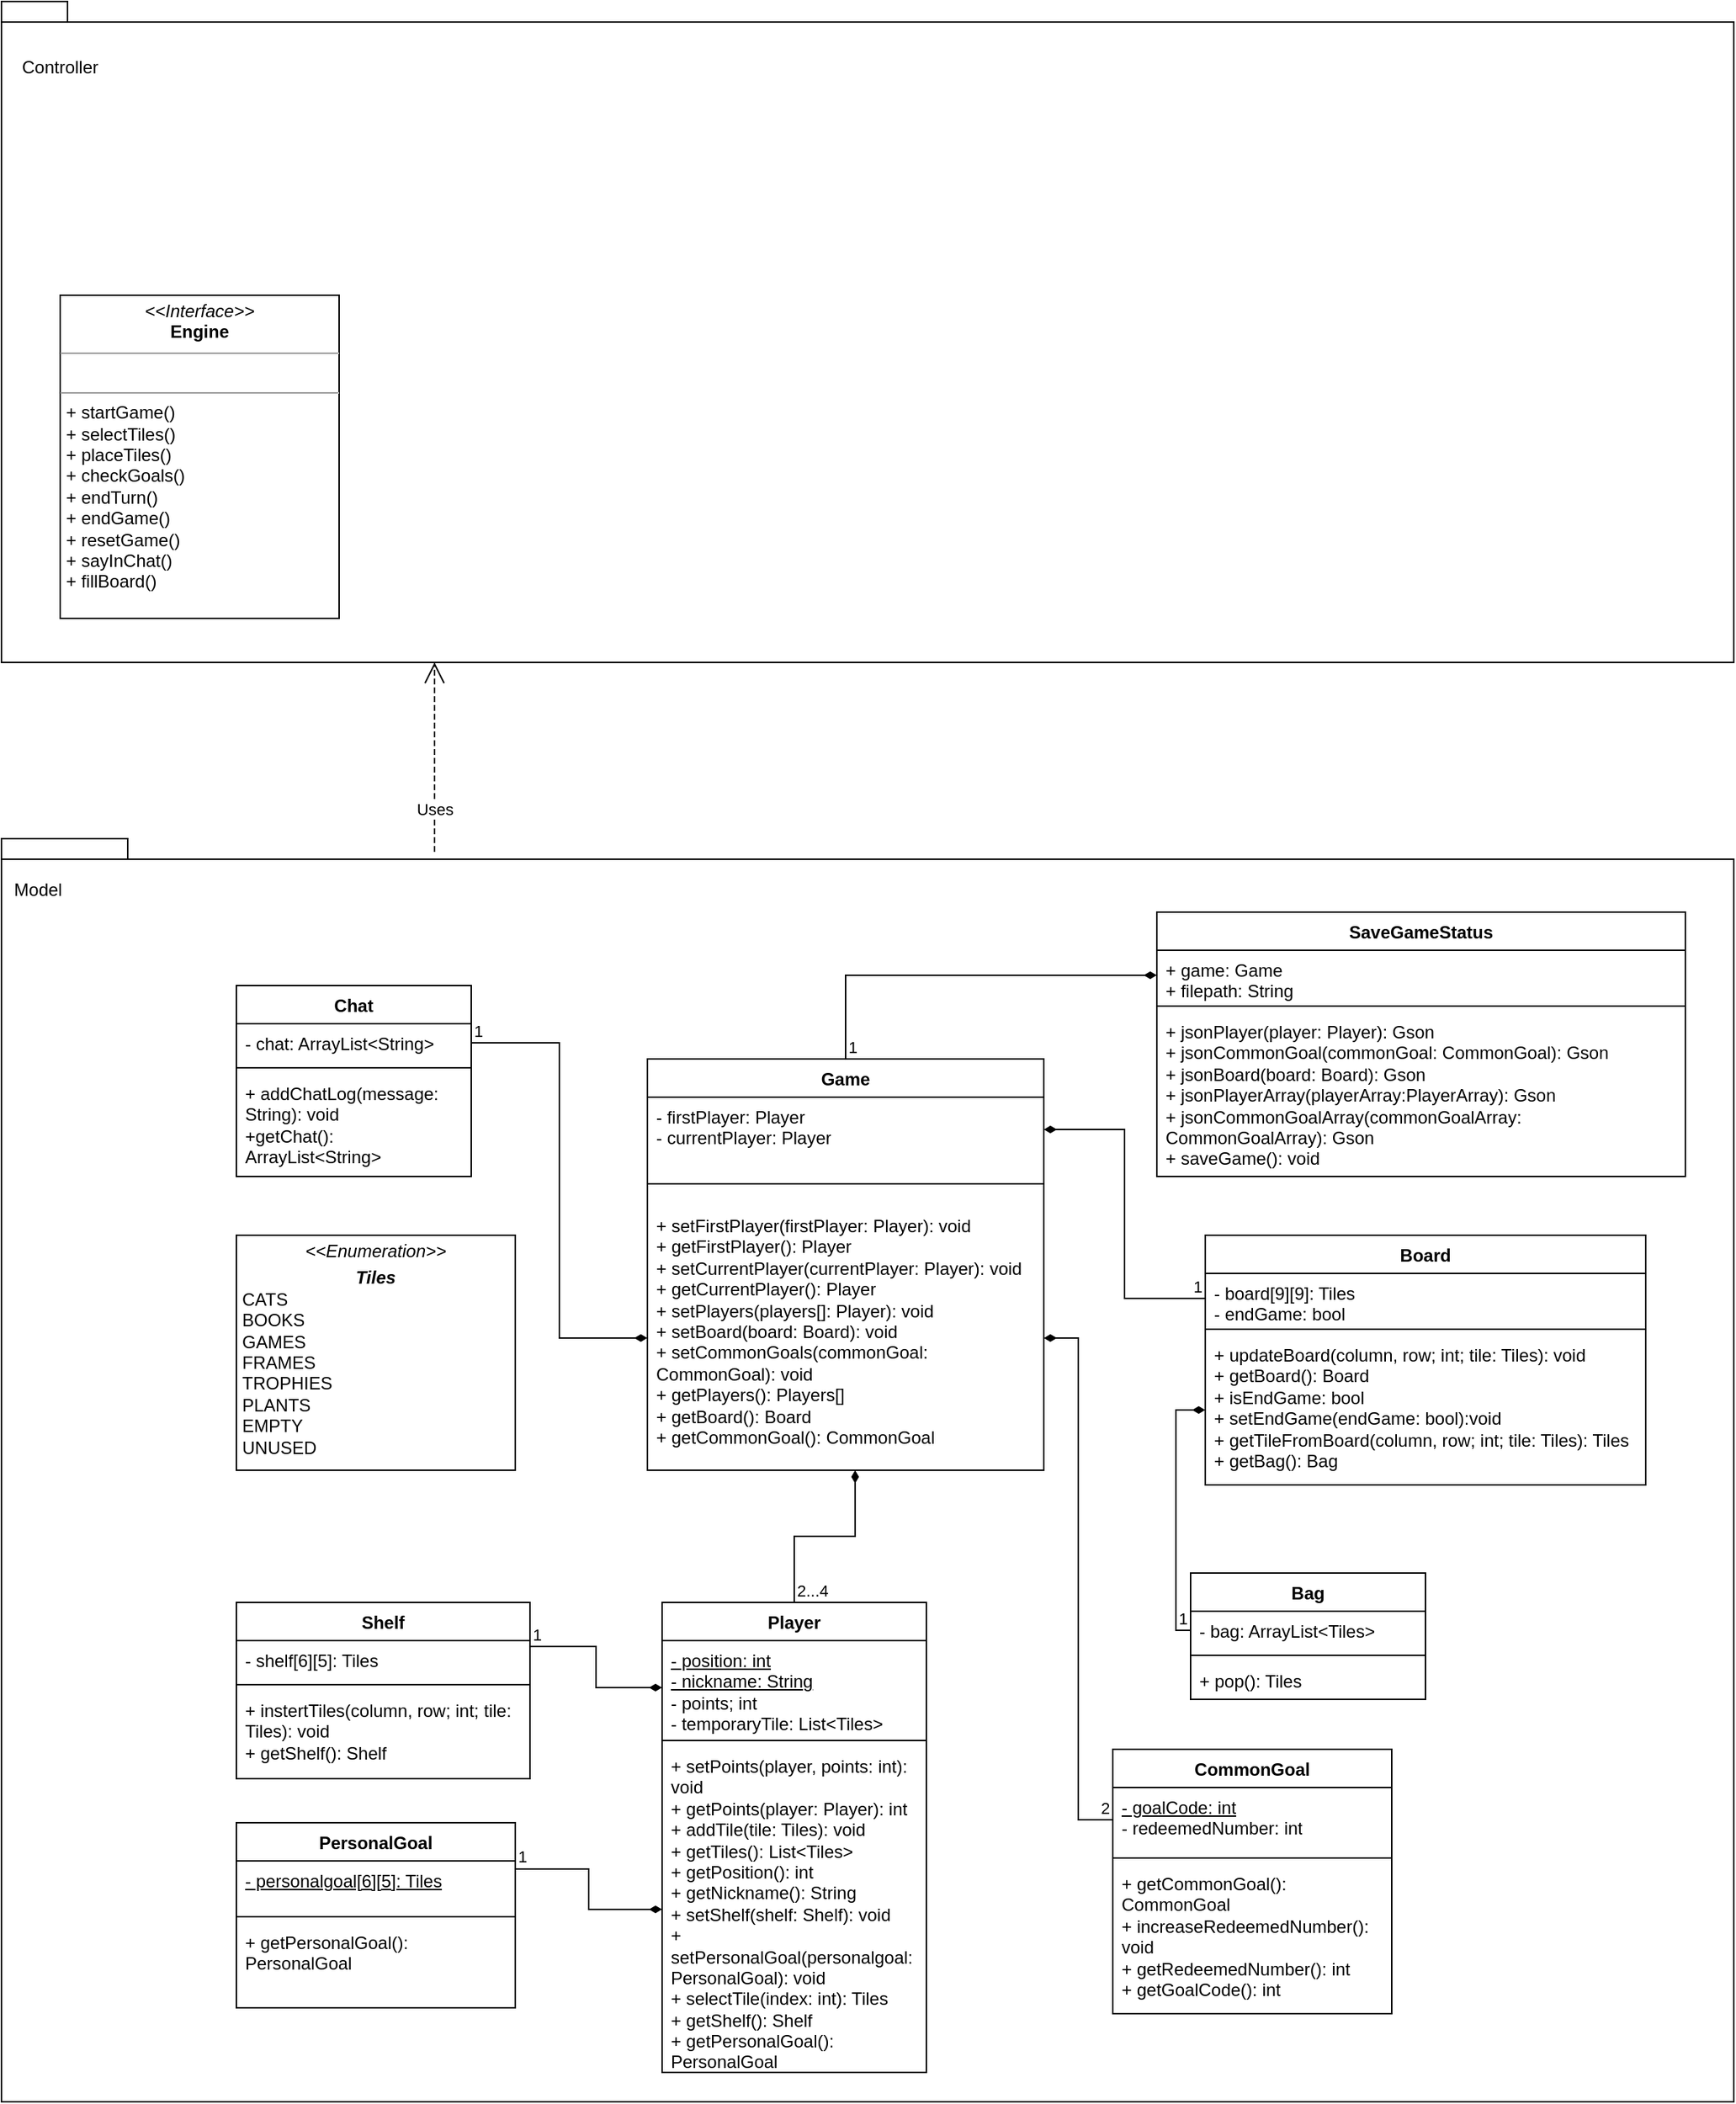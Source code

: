 <mxfile version="21.0.8" type="github">
  <diagram name="Pagina-1" id="WcSLOMXtGoO5Kwd3MJ1G">
    <mxGraphModel dx="1932" dy="1791" grid="1" gridSize="10" guides="1" tooltips="1" connect="1" arrows="1" fold="1" page="1" pageScale="1" pageWidth="827" pageHeight="1169" math="0" shadow="0">
      <root>
        <mxCell id="0" />
        <mxCell id="1" parent="0" />
        <mxCell id="EzJUuA46leq047YBjK1z-1" value="" style="shape=folder;fontStyle=1;spacingTop=10;tabWidth=40;tabHeight=14;tabPosition=left;html=1;whiteSpace=wrap;fillColor=none;" parent="1" vertex="1">
          <mxGeometry x="-120" y="-220" width="1180" height="860" as="geometry" />
        </mxCell>
        <mxCell id="Mxky3zlpcd0uLPRcEJlR-1" value="Game" style="swimlane;fontStyle=1;align=center;verticalAlign=top;childLayout=stackLayout;horizontal=1;startSize=26;horizontalStack=0;resizeParent=1;resizeParentMax=0;resizeLast=0;collapsible=1;marginBottom=0;whiteSpace=wrap;html=1;" parent="1" vertex="1">
          <mxGeometry x="320" y="-70" width="270" height="280" as="geometry">
            <mxRectangle x="330" y="50" width="80" height="30" as="alternateBounds" />
          </mxGeometry>
        </mxCell>
        <mxCell id="Mxky3zlpcd0uLPRcEJlR-2" value="- firstPlayer: Player&lt;br&gt;- currentPlayer: Player" style="text;strokeColor=none;fillColor=none;align=left;verticalAlign=top;spacingLeft=4;spacingRight=4;overflow=hidden;rotatable=0;points=[[0,0.5],[1,0.5]];portConstraint=eastwest;whiteSpace=wrap;html=1;" parent="Mxky3zlpcd0uLPRcEJlR-1" vertex="1">
          <mxGeometry y="26" width="270" height="44" as="geometry" />
        </mxCell>
        <mxCell id="Mxky3zlpcd0uLPRcEJlR-3" value="" style="line;strokeWidth=1;fillColor=none;align=left;verticalAlign=middle;spacingTop=-1;spacingLeft=3;spacingRight=3;rotatable=0;labelPosition=right;points=[];portConstraint=eastwest;strokeColor=inherit;" parent="Mxky3zlpcd0uLPRcEJlR-1" vertex="1">
          <mxGeometry y="70" width="270" height="30" as="geometry" />
        </mxCell>
        <mxCell id="Mxky3zlpcd0uLPRcEJlR-4" value="+ setFirstPlayer(firstPlayer: Player): void&lt;br style=&quot;border-color: var(--border-color);&quot;&gt;+ getFirstPlayer(): Player&lt;br&gt;+ setCurrentPlayer(currentPlayer: Player): void&lt;br style=&quot;border-color: var(--border-color);&quot;&gt;+ getCurrentPlayer(): Player&lt;br&gt;+ setPlayers(players[]: Player): void&lt;br&gt;+ setBoard(board: Board): void&lt;br&gt;+ setCommonGoals(commonGoal: CommonGoal): void&lt;br&gt;+ getPlayers(): Players[]&lt;br&gt;+ getBoard(): Board&lt;br&gt;+ getCommonGoal(): CommonGoal" style="text;strokeColor=none;fillColor=none;align=left;verticalAlign=top;spacingLeft=4;spacingRight=4;overflow=hidden;rotatable=0;points=[[0,0.5],[1,0.5]];portConstraint=eastwest;whiteSpace=wrap;html=1;" parent="Mxky3zlpcd0uLPRcEJlR-1" vertex="1">
          <mxGeometry y="100" width="270" height="180" as="geometry" />
        </mxCell>
        <mxCell id="Mxky3zlpcd0uLPRcEJlR-6" value="Board" style="swimlane;fontStyle=1;align=center;verticalAlign=top;childLayout=stackLayout;horizontal=1;startSize=26;horizontalStack=0;resizeParent=1;resizeParentMax=0;resizeLast=0;collapsible=1;marginBottom=0;whiteSpace=wrap;html=1;" parent="1" vertex="1">
          <mxGeometry x="700" y="50" width="300" height="170" as="geometry" />
        </mxCell>
        <mxCell id="Mxky3zlpcd0uLPRcEJlR-7" value="- board[9][9]: Tiles&lt;br&gt;- endGame: bool" style="text;strokeColor=none;fillColor=none;align=left;verticalAlign=top;spacingLeft=4;spacingRight=4;overflow=hidden;rotatable=0;points=[[0,0.5],[1,0.5]];portConstraint=eastwest;whiteSpace=wrap;html=1;" parent="Mxky3zlpcd0uLPRcEJlR-6" vertex="1">
          <mxGeometry y="26" width="300" height="34" as="geometry" />
        </mxCell>
        <mxCell id="Mxky3zlpcd0uLPRcEJlR-8" value="" style="line;strokeWidth=1;fillColor=none;align=left;verticalAlign=middle;spacingTop=-1;spacingLeft=3;spacingRight=3;rotatable=0;labelPosition=right;points=[];portConstraint=eastwest;strokeColor=inherit;" parent="Mxky3zlpcd0uLPRcEJlR-6" vertex="1">
          <mxGeometry y="60" width="300" height="8" as="geometry" />
        </mxCell>
        <mxCell id="Mxky3zlpcd0uLPRcEJlR-9" value="+ updateBoard(column, row; int; tile: Tiles): void&lt;br style=&quot;border-color: var(--border-color);&quot;&gt;+ getBoard(): Board&lt;br&gt;+ isEndGame: bool&lt;br&gt;+ setEndGame(endGame: bool):void&lt;br&gt;+ getTileFromBoard(column, row; int; tile: Tiles): Tiles&lt;br&gt;+ getBag(): Bag" style="text;strokeColor=none;fillColor=none;align=left;verticalAlign=top;spacingLeft=4;spacingRight=4;overflow=hidden;rotatable=0;points=[[0,0.5],[1,0.5]];portConstraint=eastwest;whiteSpace=wrap;html=1;" parent="Mxky3zlpcd0uLPRcEJlR-6" vertex="1">
          <mxGeometry y="68" width="300" height="102" as="geometry" />
        </mxCell>
        <mxCell id="Mxky3zlpcd0uLPRcEJlR-15" value="" style="endArrow=diamondThin;endFill=1;html=1;edgeStyle=orthogonalEdgeStyle;align=left;verticalAlign=top;rounded=0;exitX=0;exitY=0.5;exitDx=0;exitDy=0;entryX=1;entryY=0.5;entryDx=0;entryDy=0;" parent="1" source="Mxky3zlpcd0uLPRcEJlR-7" target="Mxky3zlpcd0uLPRcEJlR-2" edge="1">
          <mxGeometry x="-0.059" y="-5" relative="1" as="geometry">
            <mxPoint x="460" y="110" as="sourcePoint" />
            <mxPoint x="620" y="110" as="targetPoint" />
            <mxPoint as="offset" />
          </mxGeometry>
        </mxCell>
        <mxCell id="Mxky3zlpcd0uLPRcEJlR-16" value="1" style="edgeLabel;resizable=0;html=1;align=left;verticalAlign=bottom;" parent="Mxky3zlpcd0uLPRcEJlR-15" connectable="0" vertex="1">
          <mxGeometry x="-1" relative="1" as="geometry">
            <mxPoint x="-10" as="offset" />
          </mxGeometry>
        </mxCell>
        <mxCell id="Mxky3zlpcd0uLPRcEJlR-18" value="Shelf" style="swimlane;fontStyle=1;align=center;verticalAlign=top;childLayout=stackLayout;horizontal=1;startSize=26;horizontalStack=0;resizeParent=1;resizeParentMax=0;resizeLast=0;collapsible=1;marginBottom=0;whiteSpace=wrap;html=1;" parent="1" vertex="1">
          <mxGeometry x="40" y="300" width="200" height="120" as="geometry" />
        </mxCell>
        <mxCell id="Mxky3zlpcd0uLPRcEJlR-19" value="- shelf[6][5]: Tiles" style="text;strokeColor=none;fillColor=none;align=left;verticalAlign=top;spacingLeft=4;spacingRight=4;overflow=hidden;rotatable=0;points=[[0,0.5],[1,0.5]];portConstraint=eastwest;whiteSpace=wrap;html=1;" parent="Mxky3zlpcd0uLPRcEJlR-18" vertex="1">
          <mxGeometry y="26" width="200" height="26" as="geometry" />
        </mxCell>
        <mxCell id="Mxky3zlpcd0uLPRcEJlR-20" value="" style="line;strokeWidth=1;fillColor=none;align=left;verticalAlign=middle;spacingTop=-1;spacingLeft=3;spacingRight=3;rotatable=0;labelPosition=right;points=[];portConstraint=eastwest;strokeColor=inherit;" parent="Mxky3zlpcd0uLPRcEJlR-18" vertex="1">
          <mxGeometry y="52" width="200" height="8" as="geometry" />
        </mxCell>
        <mxCell id="Mxky3zlpcd0uLPRcEJlR-21" value="+ instertTiles(column, row; int; tile: Tiles): void&lt;br style=&quot;border-color: var(--border-color);&quot;&gt;+ getShelf(): Shelf" style="text;strokeColor=none;fillColor=none;align=left;verticalAlign=top;spacingLeft=4;spacingRight=4;overflow=hidden;rotatable=0;points=[[0,0.5],[1,0.5]];portConstraint=eastwest;whiteSpace=wrap;html=1;" parent="Mxky3zlpcd0uLPRcEJlR-18" vertex="1">
          <mxGeometry y="60" width="200" height="60" as="geometry" />
        </mxCell>
        <mxCell id="Mxky3zlpcd0uLPRcEJlR-22" value="" style="endArrow=diamondThin;endFill=1;html=1;edgeStyle=orthogonalEdgeStyle;align=left;verticalAlign=top;rounded=0;exitX=1;exitY=0.25;exitDx=0;exitDy=0;entryX=0;entryY=0.5;entryDx=0;entryDy=0;" parent="1" source="Mxky3zlpcd0uLPRcEJlR-18" target="Mxky3zlpcd0uLPRcEJlR-39" edge="1">
          <mxGeometry x="-1" relative="1" as="geometry">
            <mxPoint x="390" y="280" as="sourcePoint" />
            <mxPoint x="550" y="280" as="targetPoint" />
          </mxGeometry>
        </mxCell>
        <mxCell id="Mxky3zlpcd0uLPRcEJlR-23" value="1" style="edgeLabel;resizable=0;html=1;align=left;verticalAlign=bottom;" parent="Mxky3zlpcd0uLPRcEJlR-22" connectable="0" vertex="1">
          <mxGeometry x="-1" relative="1" as="geometry" />
        </mxCell>
        <mxCell id="Mxky3zlpcd0uLPRcEJlR-24" value="PersonalGoal" style="swimlane;fontStyle=1;align=center;verticalAlign=top;childLayout=stackLayout;horizontal=1;startSize=26;horizontalStack=0;resizeParent=1;resizeParentMax=0;resizeLast=0;collapsible=1;marginBottom=0;whiteSpace=wrap;html=1;" parent="1" vertex="1">
          <mxGeometry x="40" y="450" width="190" height="126" as="geometry" />
        </mxCell>
        <mxCell id="Mxky3zlpcd0uLPRcEJlR-25" value="&lt;u&gt;- personalgoal[6][5]: Tiles&lt;br&gt;&lt;/u&gt;" style="text;strokeColor=none;fillColor=none;align=left;verticalAlign=top;spacingLeft=4;spacingRight=4;overflow=hidden;rotatable=0;points=[[0,0.5],[1,0.5]];portConstraint=eastwest;whiteSpace=wrap;html=1;" parent="Mxky3zlpcd0uLPRcEJlR-24" vertex="1">
          <mxGeometry y="26" width="190" height="34" as="geometry" />
        </mxCell>
        <mxCell id="Mxky3zlpcd0uLPRcEJlR-26" value="" style="line;strokeWidth=1;fillColor=none;align=left;verticalAlign=middle;spacingTop=-1;spacingLeft=3;spacingRight=3;rotatable=0;labelPosition=right;points=[];portConstraint=eastwest;strokeColor=inherit;" parent="Mxky3zlpcd0uLPRcEJlR-24" vertex="1">
          <mxGeometry y="60" width="190" height="8" as="geometry" />
        </mxCell>
        <mxCell id="Mxky3zlpcd0uLPRcEJlR-27" value="+ getPersonalGoal(): PersonalGoal" style="text;strokeColor=none;fillColor=none;align=left;verticalAlign=top;spacingLeft=4;spacingRight=4;overflow=hidden;rotatable=0;points=[[0,0.5],[1,0.5]];portConstraint=eastwest;whiteSpace=wrap;html=1;" parent="Mxky3zlpcd0uLPRcEJlR-24" vertex="1">
          <mxGeometry y="68" width="190" height="58" as="geometry" />
        </mxCell>
        <mxCell id="Mxky3zlpcd0uLPRcEJlR-29" value="" style="endArrow=diamondThin;endFill=1;html=1;edgeStyle=orthogonalEdgeStyle;align=left;verticalAlign=top;rounded=0;exitX=1;exitY=0.25;exitDx=0;exitDy=0;entryX=0;entryY=0.5;entryDx=0;entryDy=0;" parent="1" source="Mxky3zlpcd0uLPRcEJlR-24" target="Mxky3zlpcd0uLPRcEJlR-41" edge="1">
          <mxGeometry x="-1" relative="1" as="geometry">
            <mxPoint x="390" y="280" as="sourcePoint" />
            <mxPoint x="550" y="280" as="targetPoint" />
            <mxPoint as="offset" />
          </mxGeometry>
        </mxCell>
        <mxCell id="Mxky3zlpcd0uLPRcEJlR-30" value="1" style="edgeLabel;resizable=0;html=1;align=left;verticalAlign=bottom;" parent="Mxky3zlpcd0uLPRcEJlR-29" connectable="0" vertex="1">
          <mxGeometry x="-1" relative="1" as="geometry" />
        </mxCell>
        <mxCell id="Mxky3zlpcd0uLPRcEJlR-31" value="CommonGoal" style="swimlane;fontStyle=1;align=center;verticalAlign=top;childLayout=stackLayout;horizontal=1;startSize=26;horizontalStack=0;resizeParent=1;resizeParentMax=0;resizeLast=0;collapsible=1;marginBottom=0;whiteSpace=wrap;html=1;" parent="1" vertex="1">
          <mxGeometry x="637" y="400" width="190" height="180" as="geometry" />
        </mxCell>
        <mxCell id="Mxky3zlpcd0uLPRcEJlR-32" value="&lt;u&gt;- goalCode: int&lt;/u&gt;&lt;br&gt;- redeemedNumber: int" style="text;strokeColor=none;fillColor=none;align=left;verticalAlign=top;spacingLeft=4;spacingRight=4;overflow=hidden;rotatable=0;points=[[0,0.5],[1,0.5]];portConstraint=eastwest;whiteSpace=wrap;html=1;" parent="Mxky3zlpcd0uLPRcEJlR-31" vertex="1">
          <mxGeometry y="26" width="190" height="44" as="geometry" />
        </mxCell>
        <mxCell id="Mxky3zlpcd0uLPRcEJlR-33" value="" style="line;strokeWidth=1;fillColor=none;align=left;verticalAlign=middle;spacingTop=-1;spacingLeft=3;spacingRight=3;rotatable=0;labelPosition=right;points=[];portConstraint=eastwest;strokeColor=inherit;" parent="Mxky3zlpcd0uLPRcEJlR-31" vertex="1">
          <mxGeometry y="70" width="190" height="8" as="geometry" />
        </mxCell>
        <mxCell id="Mxky3zlpcd0uLPRcEJlR-34" value="+ getCommonGoal(): CommonGoal&lt;br&gt;+ increaseRedeemedNumber(): void&lt;br style=&quot;border-color: var(--border-color);&quot;&gt;+ getRedeemedNumber(): int&lt;br&gt;+ getGoalCode(): int" style="text;strokeColor=none;fillColor=none;align=left;verticalAlign=top;spacingLeft=4;spacingRight=4;overflow=hidden;rotatable=0;points=[[0,0.5],[1,0.5]];portConstraint=eastwest;whiteSpace=wrap;html=1;" parent="Mxky3zlpcd0uLPRcEJlR-31" vertex="1">
          <mxGeometry y="78" width="190" height="102" as="geometry" />
        </mxCell>
        <mxCell id="Mxky3zlpcd0uLPRcEJlR-35" value="" style="endArrow=diamondThin;endFill=1;html=1;edgeStyle=orthogonalEdgeStyle;align=left;verticalAlign=top;rounded=0;exitX=0;exitY=0.5;exitDx=0;exitDy=0;entryX=1;entryY=0.5;entryDx=0;entryDy=0;" parent="1" source="Mxky3zlpcd0uLPRcEJlR-32" target="Mxky3zlpcd0uLPRcEJlR-4" edge="1">
          <mxGeometry x="-1" relative="1" as="geometry">
            <mxPoint x="390" y="280" as="sourcePoint" />
            <mxPoint x="550" y="280" as="targetPoint" />
          </mxGeometry>
        </mxCell>
        <mxCell id="Mxky3zlpcd0uLPRcEJlR-36" value="2" style="edgeLabel;resizable=0;html=1;align=left;verticalAlign=bottom;" parent="Mxky3zlpcd0uLPRcEJlR-35" connectable="0" vertex="1">
          <mxGeometry x="-1" relative="1" as="geometry">
            <mxPoint x="-10" as="offset" />
          </mxGeometry>
        </mxCell>
        <mxCell id="Mxky3zlpcd0uLPRcEJlR-38" value="Player" style="swimlane;fontStyle=1;align=center;verticalAlign=top;childLayout=stackLayout;horizontal=1;startSize=26;horizontalStack=0;resizeParent=1;resizeParentMax=0;resizeLast=0;collapsible=1;marginBottom=0;whiteSpace=wrap;html=1;" parent="1" vertex="1">
          <mxGeometry x="330" y="300" width="180" height="320" as="geometry" />
        </mxCell>
        <mxCell id="Z1P8TGeqZuuGpUr6qu0I-7" style="edgeStyle=orthogonalEdgeStyle;rounded=0;orthogonalLoop=1;jettySize=auto;html=1;exitX=0;exitY=0.5;exitDx=0;exitDy=0;entryX=0;entryY=0.5;entryDx=0;entryDy=0;" parent="Mxky3zlpcd0uLPRcEJlR-38" source="Mxky3zlpcd0uLPRcEJlR-41" target="Mxky3zlpcd0uLPRcEJlR-41" edge="1">
          <mxGeometry relative="1" as="geometry" />
        </mxCell>
        <mxCell id="Mxky3zlpcd0uLPRcEJlR-39" value="&lt;u&gt;- position: int&lt;br&gt;&lt;/u&gt;&lt;u style=&quot;border-color: var(--border-color);&quot;&gt;- nickname: String&lt;/u&gt;&lt;br&gt;- points; int&lt;br&gt;- temporaryTile: List&amp;lt;Tiles&amp;gt;&amp;nbsp;&amp;nbsp;" style="text;strokeColor=none;fillColor=none;align=left;verticalAlign=top;spacingLeft=4;spacingRight=4;overflow=hidden;rotatable=0;points=[[0,0.5],[1,0.5]];portConstraint=eastwest;whiteSpace=wrap;html=1;" parent="Mxky3zlpcd0uLPRcEJlR-38" vertex="1">
          <mxGeometry y="26" width="180" height="64" as="geometry" />
        </mxCell>
        <mxCell id="Mxky3zlpcd0uLPRcEJlR-40" value="" style="line;strokeWidth=1;fillColor=none;align=left;verticalAlign=middle;spacingTop=-1;spacingLeft=3;spacingRight=3;rotatable=0;labelPosition=right;points=[];portConstraint=eastwest;strokeColor=inherit;" parent="Mxky3zlpcd0uLPRcEJlR-38" vertex="1">
          <mxGeometry y="90" width="180" height="8" as="geometry" />
        </mxCell>
        <mxCell id="Mxky3zlpcd0uLPRcEJlR-41" value="+ setPoints(player, points: int): void&lt;br style=&quot;border-color: var(--border-color);&quot;&gt;+ getPoints(player: Player): int&lt;br&gt;+ addTile(tile: Tiles): void&lt;br style=&quot;border-color: var(--border-color);&quot;&gt;+ getTiles(): List&amp;lt;Tiles&amp;gt;&lt;br&gt;+ getPosition(): int&lt;br&gt;+ getNickname(): String&lt;br style=&quot;border-color: var(--border-color);&quot;&gt;+ setShelf(shelf: Shelf): void&lt;br&gt;+ setPersonalGoal(personalgoal: PersonalGoal): void&lt;br&gt;+ selectTile(index: int): Tiles&lt;br&gt;+ getShelf(): Shelf&lt;br style=&quot;border-color: var(--border-color);&quot;&gt;+ getPersonalGoal(): PersonalGoal" style="text;strokeColor=none;fillColor=none;align=left;verticalAlign=top;spacingLeft=4;spacingRight=4;overflow=hidden;rotatable=0;points=[[0,0.5],[1,0.5]];portConstraint=eastwest;whiteSpace=wrap;html=1;" parent="Mxky3zlpcd0uLPRcEJlR-38" vertex="1">
          <mxGeometry y="98" width="180" height="222" as="geometry" />
        </mxCell>
        <mxCell id="Mxky3zlpcd0uLPRcEJlR-42" value="" style="endArrow=diamondThin;endFill=1;html=1;edgeStyle=orthogonalEdgeStyle;align=left;verticalAlign=top;rounded=0;exitX=0.5;exitY=0;exitDx=0;exitDy=0;entryX=0.524;entryY=1;entryDx=0;entryDy=0;entryPerimeter=0;" parent="1" source="Mxky3zlpcd0uLPRcEJlR-38" target="Mxky3zlpcd0uLPRcEJlR-4" edge="1">
          <mxGeometry x="-0.913" y="-5" relative="1" as="geometry">
            <mxPoint x="420" y="240" as="sourcePoint" />
            <mxPoint x="580" y="240" as="targetPoint" />
            <mxPoint as="offset" />
          </mxGeometry>
        </mxCell>
        <mxCell id="Mxky3zlpcd0uLPRcEJlR-43" value="2...4" style="edgeLabel;resizable=0;html=1;align=left;verticalAlign=bottom;" parent="Mxky3zlpcd0uLPRcEJlR-42" connectable="0" vertex="1">
          <mxGeometry x="-1" relative="1" as="geometry" />
        </mxCell>
        <mxCell id="Z1P8TGeqZuuGpUr6qu0I-5" value="&lt;p style=&quot;margin:0px;margin-top:4px;text-align:center;&quot;&gt;&lt;i&gt;&amp;lt;&amp;lt;Enumeration&amp;gt;&amp;gt;&lt;/i&gt;&lt;/p&gt;&lt;p style=&quot;margin:0px;margin-top:4px;text-align:center;&quot;&gt;&lt;i&gt;&lt;b&gt;Tiles&lt;/b&gt;&lt;/i&gt;&lt;br&gt;&lt;/p&gt;&lt;p style=&quot;margin:0px;margin-left:4px;&quot;&gt;CATS&lt;/p&gt;&lt;p style=&quot;margin:0px;margin-left:4px;&quot;&gt;BOOKS&lt;/p&gt;&lt;p style=&quot;margin:0px;margin-left:4px;&quot;&gt;GAMES&lt;/p&gt;&lt;p style=&quot;margin:0px;margin-left:4px;&quot;&gt;FRAMES&lt;/p&gt;&lt;p style=&quot;margin:0px;margin-left:4px;&quot;&gt;TROPHIES&lt;/p&gt;&lt;p style=&quot;margin:0px;margin-left:4px;&quot;&gt;PLANTS&lt;/p&gt;&lt;p style=&quot;margin:0px;margin-left:4px;&quot;&gt;EMPTY&lt;/p&gt;&lt;p style=&quot;margin:0px;margin-left:4px;&quot;&gt;UNUSED&lt;/p&gt;" style="verticalAlign=top;align=left;overflow=fill;fontSize=12;fontFamily=Helvetica;html=1;whiteSpace=wrap;" parent="1" vertex="1">
          <mxGeometry x="40" y="50" width="190" height="160" as="geometry" />
        </mxCell>
        <mxCell id="EzJUuA46leq047YBjK1z-2" value="Model" style="text;html=1;strokeColor=none;fillColor=none;align=center;verticalAlign=middle;whiteSpace=wrap;rounded=0;" parent="1" vertex="1">
          <mxGeometry x="-110" y="-190" width="30" height="10" as="geometry" />
        </mxCell>
        <mxCell id="AMuZGpQVMHgPtwnpilzj-1" value="Bag" style="swimlane;fontStyle=1;align=center;verticalAlign=top;childLayout=stackLayout;horizontal=1;startSize=26;horizontalStack=0;resizeParent=1;resizeParentMax=0;resizeLast=0;collapsible=1;marginBottom=0;whiteSpace=wrap;html=1;" parent="1" vertex="1">
          <mxGeometry x="690" y="280" width="160" height="86" as="geometry" />
        </mxCell>
        <mxCell id="AMuZGpQVMHgPtwnpilzj-2" value="- bag: ArrayList&amp;lt;Tiles&amp;gt;" style="text;strokeColor=none;fillColor=none;align=left;verticalAlign=top;spacingLeft=4;spacingRight=4;overflow=hidden;rotatable=0;points=[[0,0.5],[1,0.5]];portConstraint=eastwest;whiteSpace=wrap;html=1;" parent="AMuZGpQVMHgPtwnpilzj-1" vertex="1">
          <mxGeometry y="26" width="160" height="26" as="geometry" />
        </mxCell>
        <mxCell id="AMuZGpQVMHgPtwnpilzj-3" value="" style="line;strokeWidth=1;fillColor=none;align=left;verticalAlign=middle;spacingTop=-1;spacingLeft=3;spacingRight=3;rotatable=0;labelPosition=right;points=[];portConstraint=eastwest;strokeColor=inherit;" parent="AMuZGpQVMHgPtwnpilzj-1" vertex="1">
          <mxGeometry y="52" width="160" height="8" as="geometry" />
        </mxCell>
        <mxCell id="AMuZGpQVMHgPtwnpilzj-4" value="+ pop(): Tiles" style="text;strokeColor=none;fillColor=none;align=left;verticalAlign=top;spacingLeft=4;spacingRight=4;overflow=hidden;rotatable=0;points=[[0,0.5],[1,0.5]];portConstraint=eastwest;whiteSpace=wrap;html=1;" parent="AMuZGpQVMHgPtwnpilzj-1" vertex="1">
          <mxGeometry y="60" width="160" height="26" as="geometry" />
        </mxCell>
        <mxCell id="AMuZGpQVMHgPtwnpilzj-5" value="" style="endArrow=diamondThin;endFill=1;html=1;edgeStyle=orthogonalEdgeStyle;align=left;verticalAlign=top;rounded=0;exitX=0;exitY=0.5;exitDx=0;exitDy=0;entryX=0;entryY=0.5;entryDx=0;entryDy=0;" parent="1" source="AMuZGpQVMHgPtwnpilzj-2" target="Mxky3zlpcd0uLPRcEJlR-9" edge="1">
          <mxGeometry x="-1" relative="1" as="geometry">
            <mxPoint x="500" y="310" as="sourcePoint" />
            <mxPoint x="660" y="310" as="targetPoint" />
          </mxGeometry>
        </mxCell>
        <mxCell id="AMuZGpQVMHgPtwnpilzj-6" value="1" style="edgeLabel;resizable=0;html=1;align=left;verticalAlign=bottom;" parent="AMuZGpQVMHgPtwnpilzj-5" connectable="0" vertex="1">
          <mxGeometry x="-1" relative="1" as="geometry">
            <mxPoint x="-10" as="offset" />
          </mxGeometry>
        </mxCell>
        <mxCell id="mHvKu2w7ndSmzs79eD4w-6" value="Chat" style="swimlane;fontStyle=1;align=center;verticalAlign=top;childLayout=stackLayout;horizontal=1;startSize=26;horizontalStack=0;resizeParent=1;resizeParentMax=0;resizeLast=0;collapsible=1;marginBottom=0;whiteSpace=wrap;html=1;" parent="1" vertex="1">
          <mxGeometry x="40" y="-120" width="160" height="130" as="geometry" />
        </mxCell>
        <mxCell id="mHvKu2w7ndSmzs79eD4w-7" value="- chat: ArrayList&amp;lt;String&amp;gt;" style="text;strokeColor=none;fillColor=none;align=left;verticalAlign=top;spacingLeft=4;spacingRight=4;overflow=hidden;rotatable=0;points=[[0,0.5],[1,0.5]];portConstraint=eastwest;whiteSpace=wrap;html=1;" parent="mHvKu2w7ndSmzs79eD4w-6" vertex="1">
          <mxGeometry y="26" width="160" height="26" as="geometry" />
        </mxCell>
        <mxCell id="mHvKu2w7ndSmzs79eD4w-8" value="" style="line;strokeWidth=1;fillColor=none;align=left;verticalAlign=middle;spacingTop=-1;spacingLeft=3;spacingRight=3;rotatable=0;labelPosition=right;points=[];portConstraint=eastwest;strokeColor=inherit;" parent="mHvKu2w7ndSmzs79eD4w-6" vertex="1">
          <mxGeometry y="52" width="160" height="8" as="geometry" />
        </mxCell>
        <mxCell id="mHvKu2w7ndSmzs79eD4w-9" value="+ addChatLog(message: String): void&lt;br&gt;+getChat(): ArrayList&amp;lt;String&amp;gt;" style="text;strokeColor=none;fillColor=none;align=left;verticalAlign=top;spacingLeft=4;spacingRight=4;overflow=hidden;rotatable=0;points=[[0,0.5],[1,0.5]];portConstraint=eastwest;whiteSpace=wrap;html=1;" parent="mHvKu2w7ndSmzs79eD4w-6" vertex="1">
          <mxGeometry y="60" width="160" height="70" as="geometry" />
        </mxCell>
        <mxCell id="mHvKu2w7ndSmzs79eD4w-10" value="" style="endArrow=diamondThin;endFill=1;html=1;edgeStyle=orthogonalEdgeStyle;align=left;verticalAlign=top;rounded=0;exitX=1;exitY=0.5;exitDx=0;exitDy=0;entryX=0;entryY=0.5;entryDx=0;entryDy=0;" parent="1" source="mHvKu2w7ndSmzs79eD4w-7" target="Mxky3zlpcd0uLPRcEJlR-4" edge="1">
          <mxGeometry x="-1" relative="1" as="geometry">
            <mxPoint x="160" y="10" as="sourcePoint" />
            <mxPoint x="320" y="10" as="targetPoint" />
            <mxPoint as="offset" />
          </mxGeometry>
        </mxCell>
        <mxCell id="mHvKu2w7ndSmzs79eD4w-11" value="1" style="edgeLabel;resizable=0;html=1;align=left;verticalAlign=bottom;" parent="mHvKu2w7ndSmzs79eD4w-10" connectable="0" vertex="1">
          <mxGeometry x="-1" relative="1" as="geometry" />
        </mxCell>
        <mxCell id="3VdPLMrZcKA6GoJQrmLX-1" value="" style="shape=folder;fontStyle=1;spacingTop=10;tabWidth=40;tabHeight=14;tabPosition=left;html=1;whiteSpace=wrap;fillColor=none;" parent="1" vertex="1">
          <mxGeometry x="-120" y="-790" width="1180" height="450" as="geometry" />
        </mxCell>
        <mxCell id="3VdPLMrZcKA6GoJQrmLX-2" value="Controller" style="text;html=1;strokeColor=none;fillColor=none;align=center;verticalAlign=middle;whiteSpace=wrap;rounded=0;" parent="1" vertex="1">
          <mxGeometry x="-110" y="-760" width="60" height="30" as="geometry" />
        </mxCell>
        <mxCell id="3VdPLMrZcKA6GoJQrmLX-12" value="&lt;p style=&quot;margin:0px;margin-top:4px;text-align:center;&quot;&gt;&lt;i&gt;&amp;lt;&amp;lt;Interface&amp;gt;&amp;gt;&lt;/i&gt;&lt;br&gt;&lt;b&gt;Engine&lt;/b&gt;&lt;/p&gt;&lt;hr size=&quot;1&quot;&gt;&lt;p style=&quot;margin:0px;margin-left:4px;&quot;&gt;&lt;br&gt;&lt;/p&gt;&lt;hr size=&quot;1&quot;&gt;&lt;p style=&quot;margin:0px;margin-left:4px;&quot;&gt;+ startGame()&lt;/p&gt;&lt;p style=&quot;margin:0px;margin-left:4px;&quot;&gt;+ selectTiles()&lt;/p&gt;&lt;p style=&quot;margin:0px;margin-left:4px;&quot;&gt;+ placeTiles()&lt;/p&gt;&lt;p style=&quot;margin:0px;margin-left:4px;&quot;&gt;+ checkGoals()&lt;/p&gt;&lt;p style=&quot;margin:0px;margin-left:4px;&quot;&gt;+ endTurn()&lt;/p&gt;&lt;p style=&quot;margin:0px;margin-left:4px;&quot;&gt;+ endGame()&lt;/p&gt;&lt;p style=&quot;margin:0px;margin-left:4px;&quot;&gt;+ resetGame()&lt;/p&gt;&lt;p style=&quot;margin:0px;margin-left:4px;&quot;&gt;+ sayInChat()&lt;/p&gt;&lt;p style=&quot;margin:0px;margin-left:4px;&quot;&gt;+ fillBoard()&lt;/p&gt;" style="verticalAlign=top;align=left;overflow=fill;fontSize=12;fontFamily=Helvetica;html=1;whiteSpace=wrap;fillColor=none;" parent="1" vertex="1">
          <mxGeometry x="-80" y="-590" width="190" height="220" as="geometry" />
        </mxCell>
        <mxCell id="9U84HWBfrnvw68wfZRjt-1" value="Uses" style="endArrow=open;endSize=12;dashed=1;html=1;rounded=0;exitX=0.25;exitY=1;exitDx=0;exitDy=0;exitPerimeter=0;" parent="1" source="3VdPLMrZcKA6GoJQrmLX-1" edge="1">
          <mxGeometry x="0.231" width="160" relative="1" as="geometry">
            <mxPoint x="-280" y="-70" as="sourcePoint" />
            <mxPoint x="175" y="-340" as="targetPoint" />
            <Array as="points">
              <mxPoint x="175" y="-210" />
            </Array>
            <mxPoint as="offset" />
          </mxGeometry>
        </mxCell>
        <mxCell id="7OJYqAJJIA7WfqFcGEee-1" value="SaveGameStatus" style="swimlane;fontStyle=1;align=center;verticalAlign=top;childLayout=stackLayout;horizontal=1;startSize=26;horizontalStack=0;resizeParent=1;resizeParentMax=0;resizeLast=0;collapsible=1;marginBottom=0;whiteSpace=wrap;html=1;" vertex="1" parent="1">
          <mxGeometry x="667" y="-170" width="360" height="180" as="geometry" />
        </mxCell>
        <mxCell id="7OJYqAJJIA7WfqFcGEee-2" value="+ game: Game&lt;br&gt;+ filepath: String" style="text;strokeColor=none;fillColor=none;align=left;verticalAlign=top;spacingLeft=4;spacingRight=4;overflow=hidden;rotatable=0;points=[[0,0.5],[1,0.5]];portConstraint=eastwest;whiteSpace=wrap;html=1;" vertex="1" parent="7OJYqAJJIA7WfqFcGEee-1">
          <mxGeometry y="26" width="360" height="34" as="geometry" />
        </mxCell>
        <mxCell id="7OJYqAJJIA7WfqFcGEee-3" value="" style="line;strokeWidth=1;fillColor=none;align=left;verticalAlign=middle;spacingTop=-1;spacingLeft=3;spacingRight=3;rotatable=0;labelPosition=right;points=[];portConstraint=eastwest;strokeColor=inherit;" vertex="1" parent="7OJYqAJJIA7WfqFcGEee-1">
          <mxGeometry y="60" width="360" height="8" as="geometry" />
        </mxCell>
        <mxCell id="7OJYqAJJIA7WfqFcGEee-4" value="+ jsonPlayer(player: Player): Gson&lt;br&gt;+ jsonCommonGoal(commonGoal: CommonGoal): Gson&lt;br&gt;+ jsonBoard(board: Board): Gson&lt;br&gt;+ jsonPlayerArray(playerArray:PlayerArray): Gson&lt;br&gt;+ jsonCommonGoalArray(commonGoalArray: CommonGoalArray): Gson&lt;br&gt;+ saveGame(): void" style="text;strokeColor=none;fillColor=none;align=left;verticalAlign=top;spacingLeft=4;spacingRight=4;overflow=hidden;rotatable=0;points=[[0,0.5],[1,0.5]];portConstraint=eastwest;whiteSpace=wrap;html=1;" vertex="1" parent="7OJYqAJJIA7WfqFcGEee-1">
          <mxGeometry y="68" width="360" height="112" as="geometry" />
        </mxCell>
        <mxCell id="7OJYqAJJIA7WfqFcGEee-5" value="&lt;br&gt;" style="endArrow=diamondThin;endFill=1;html=1;edgeStyle=orthogonalEdgeStyle;align=left;verticalAlign=top;rounded=0;exitX=0.5;exitY=0;exitDx=0;exitDy=0;entryX=0;entryY=0.5;entryDx=0;entryDy=0;" edge="1" parent="1" source="Mxky3zlpcd0uLPRcEJlR-1" target="7OJYqAJJIA7WfqFcGEee-2">
          <mxGeometry x="-1" relative="1" as="geometry">
            <mxPoint x="480" y="-130" as="sourcePoint" />
            <mxPoint x="640" y="-130" as="targetPoint" />
          </mxGeometry>
        </mxCell>
        <mxCell id="7OJYqAJJIA7WfqFcGEee-6" value="1" style="edgeLabel;resizable=0;html=1;align=left;verticalAlign=bottom;" connectable="0" vertex="1" parent="7OJYqAJJIA7WfqFcGEee-5">
          <mxGeometry x="-1" relative="1" as="geometry" />
        </mxCell>
      </root>
    </mxGraphModel>
  </diagram>
</mxfile>
